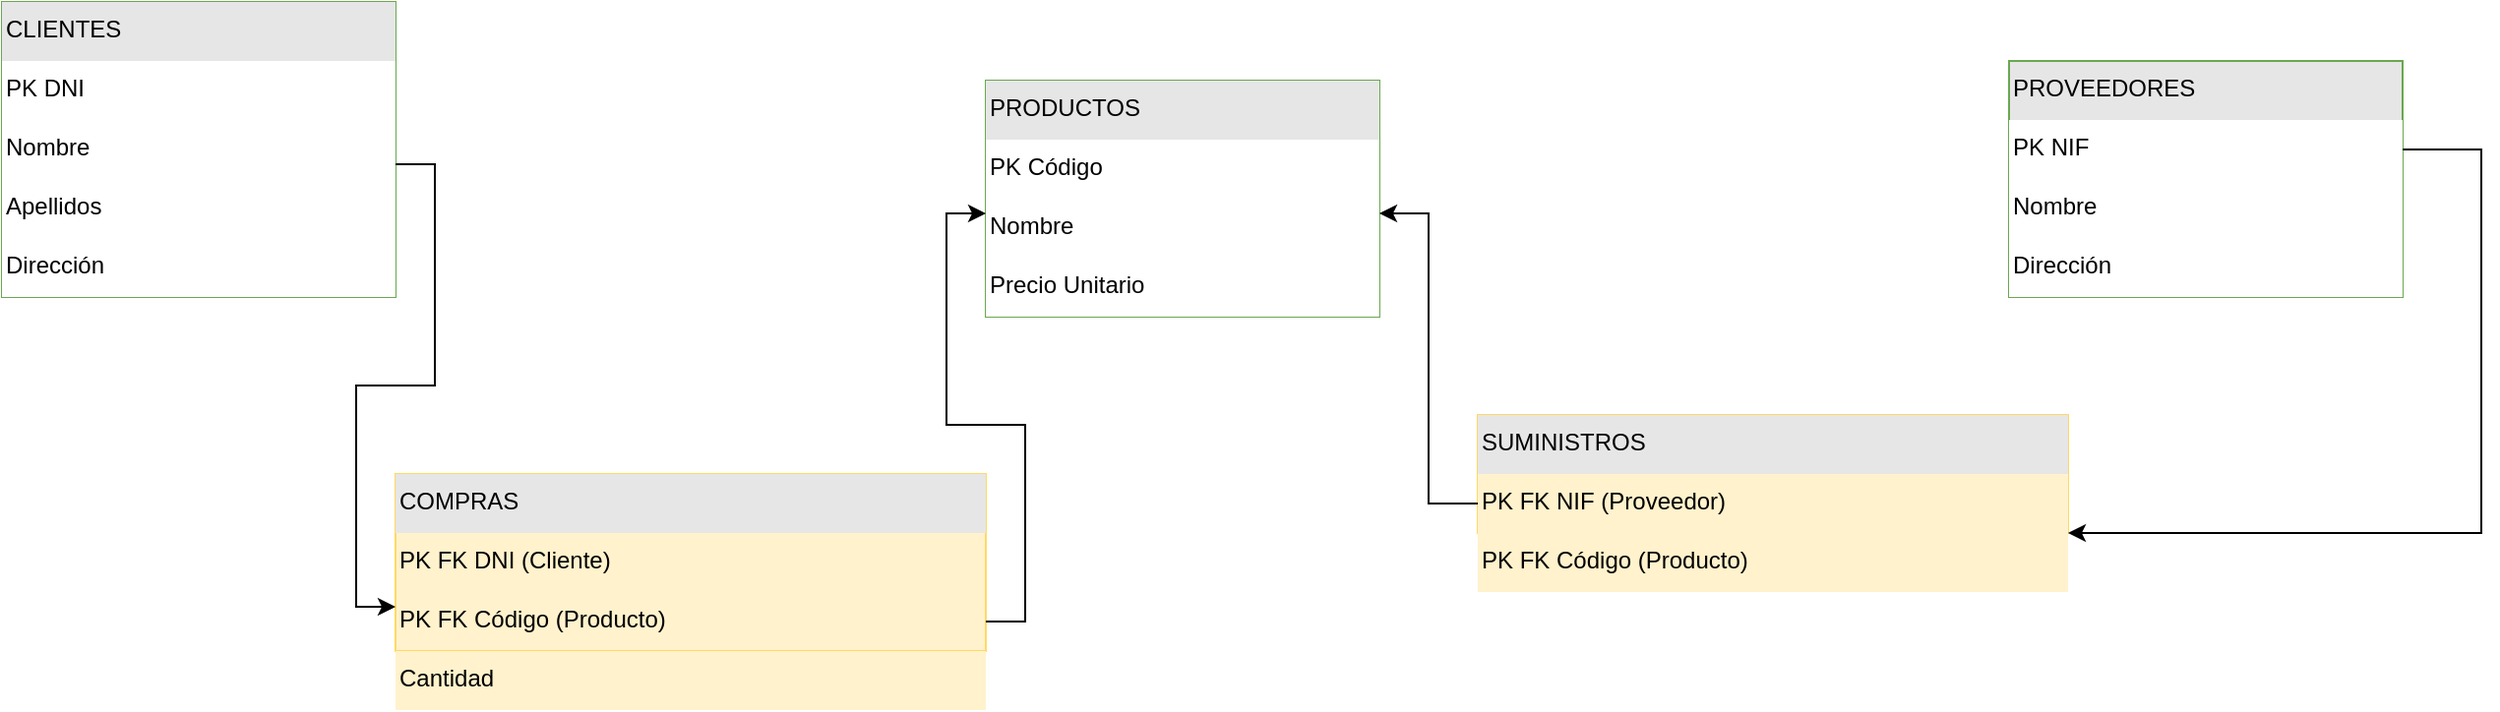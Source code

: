 <mxfile version="24.9.3">
  <diagram name="Ejercicio 1" id="0">
    <mxGraphModel dx="1970" dy="434" grid="1" gridSize="10" guides="1" tooltips="1" connect="1" arrows="1" fold="1" page="1" pageScale="1" pageWidth="850" pageHeight="1100" math="0" shadow="0">
      <root>
        <mxCell id="0" />
        <mxCell id="1" parent="0" />
        <mxCell id="2" value="" style="shape=rectangle;whiteSpace=wrap;html=1;fillColor=#D9EAD3;strokeColor=#6AA84F;" parent="1" vertex="1">
          <mxGeometry x="-570" y="200" width="200" height="150" as="geometry" />
        </mxCell>
        <mxCell id="3" value="CLIENTES" style="text;html=1;stroke=none;fillColor=#E6E6E6;" parent="2" vertex="1">
          <mxGeometry width="200" height="30" as="geometry" />
        </mxCell>
        <mxCell id="4" value="PK DNI" style="text;html=1;fillColor=#FFFFFF;" parent="2" vertex="1">
          <mxGeometry y="30" width="200" height="30" as="geometry" />
        </mxCell>
        <mxCell id="5" value="Nombre" style="text;html=1;fillColor=#FFFFFF;" parent="2" vertex="1">
          <mxGeometry y="60" width="200" height="30" as="geometry" />
        </mxCell>
        <mxCell id="6" value="Apellidos" style="text;html=1;fillColor=#FFFFFF;" parent="2" vertex="1">
          <mxGeometry y="90" width="200" height="30" as="geometry" />
        </mxCell>
        <mxCell id="7" value="Dirección" style="text;html=1;fillColor=#FFFFFF;" parent="2" vertex="1">
          <mxGeometry y="120" width="200" height="30" as="geometry" />
        </mxCell>
        <mxCell id="8" value="" style="shape=rectangle;whiteSpace=wrap;html=1;fillColor=#D9EAD3;strokeColor=#6AA84F;" parent="1" vertex="1">
          <mxGeometry x="-70" y="240" width="200" height="120" as="geometry" />
        </mxCell>
        <mxCell id="9" value="PRODUCTOS" style="text;html=1;stroke=none;fillColor=#E6E6E6;" parent="8" vertex="1">
          <mxGeometry width="200" height="30" as="geometry" />
        </mxCell>
        <mxCell id="10" value="PK Código" style="text;html=1;fillColor=#FFFFFF;" parent="8" vertex="1">
          <mxGeometry y="30" width="200" height="30" as="geometry" />
        </mxCell>
        <mxCell id="11" value="Nombre" style="text;html=1;fillColor=#FFFFFF;" parent="8" vertex="1">
          <mxGeometry y="60" width="200" height="30" as="geometry" />
        </mxCell>
        <mxCell id="12" value="Precio Unitario" style="text;html=1;fillColor=#FFFFFF;" parent="8" vertex="1">
          <mxGeometry y="90" width="200" height="30" as="geometry" />
        </mxCell>
        <mxCell id="13" value="" style="shape=rectangle;whiteSpace=wrap;html=1;fillColor=#E6E6E6;strokeColor=#6AA84F;" parent="1" vertex="1">
          <mxGeometry x="450" y="230" width="200" height="120" as="geometry" />
        </mxCell>
        <mxCell id="14" value="PROVEEDORES" style="text;html=1;stroke=none;fillColor=none;" parent="13" vertex="1">
          <mxGeometry width="200" height="30" as="geometry" />
        </mxCell>
        <mxCell id="15" value="PK NIF" style="text;html=1;fillColor=#FFFFFF;" parent="13" vertex="1">
          <mxGeometry y="30" width="200" height="30" as="geometry" />
        </mxCell>
        <mxCell id="16" value="Nombre" style="text;html=1;fillColor=#FFFFFF;" parent="13" vertex="1">
          <mxGeometry y="60" width="200" height="30" as="geometry" />
        </mxCell>
        <mxCell id="17" value="Dirección" style="text;html=1;fillColor=#FFFFFF;" parent="13" vertex="1">
          <mxGeometry y="90" width="200" height="30" as="geometry" />
        </mxCell>
        <mxCell id="18" value="" style="shape=rectangle;whiteSpace=wrap;html=1;fillColor=#FFF2CC;strokeColor=#FFD966;" parent="1" vertex="1">
          <mxGeometry x="-370" y="440" width="300" height="90" as="geometry" />
        </mxCell>
        <mxCell id="19" value="COMPRAS" style="text;html=1;stroke=none;fillColor=#E6E6E6;" parent="18" vertex="1">
          <mxGeometry width="300" height="30" as="geometry" />
        </mxCell>
        <mxCell id="20" value="PK FK DNI (Cliente)" style="text;html=1;" parent="18" vertex="1">
          <mxGeometry y="30" width="300" height="30" as="geometry" />
        </mxCell>
        <mxCell id="21" value="PK FK Código (Producto)" style="text;html=1;" parent="18" vertex="1">
          <mxGeometry y="60" width="300" height="30" as="geometry" />
        </mxCell>
        <mxCell id="22" value="Cantidad" style="text;html=1;fillColor=#FFF2CC;" parent="18" vertex="1">
          <mxGeometry y="90" width="300" height="30" as="geometry" />
        </mxCell>
        <mxCell id="23" value="" style="shape=rectangle;whiteSpace=wrap;html=1;fillColor=#FFF2CC;strokeColor=#FFD966;" parent="1" vertex="1">
          <mxGeometry x="180" y="410" width="300" height="60" as="geometry" />
        </mxCell>
        <mxCell id="24" value="SUMINISTROS" style="text;html=1;stroke=none;fillColor=#E6E6E6;" parent="23" vertex="1">
          <mxGeometry width="300" height="30" as="geometry" />
        </mxCell>
        <mxCell id="25" value="PK FK NIF (Proveedor)" style="text;html=1;fillColor=#FFF2CC;" parent="23" vertex="1">
          <mxGeometry y="30" width="300" height="30" as="geometry" />
        </mxCell>
        <mxCell id="26" value="PK FK Código (Producto)" style="text;html=1;fillColor=#FFF2CC;" parent="23" vertex="1">
          <mxGeometry y="60" width="300" height="30" as="geometry" />
        </mxCell>
        <mxCell id="loBHXx6_8dWdRm0EeKkD-26" style="edgeStyle=orthogonalEdgeStyle;rounded=0;orthogonalLoop=1;jettySize=auto;html=1;entryX=1;entryY=0;entryDx=0;entryDy=0;" parent="1" source="15" target="26" edge="1">
          <mxGeometry relative="1" as="geometry">
            <Array as="points">
              <mxPoint x="690" y="275" />
              <mxPoint x="690" y="470" />
            </Array>
          </mxGeometry>
        </mxCell>
        <mxCell id="loBHXx6_8dWdRm0EeKkD-28" style="edgeStyle=orthogonalEdgeStyle;rounded=0;orthogonalLoop=1;jettySize=auto;html=1;entryX=1;entryY=0.25;entryDx=0;entryDy=0;" parent="1" source="25" target="11" edge="1">
          <mxGeometry relative="1" as="geometry" />
        </mxCell>
        <mxCell id="-OjMf5AEJ30kbhFUFClv-26" style="edgeStyle=orthogonalEdgeStyle;rounded=0;orthogonalLoop=1;jettySize=auto;html=1;entryX=0;entryY=0.25;entryDx=0;entryDy=0;exitX=1;exitY=0.75;exitDx=0;exitDy=0;" edge="1" parent="1" source="5" target="21">
          <mxGeometry relative="1" as="geometry" />
        </mxCell>
        <mxCell id="-OjMf5AEJ30kbhFUFClv-27" style="edgeStyle=orthogonalEdgeStyle;rounded=0;orthogonalLoop=1;jettySize=auto;html=1;entryX=0;entryY=0.25;entryDx=0;entryDy=0;exitX=1;exitY=0.5;exitDx=0;exitDy=0;" edge="1" parent="1" source="21" target="11">
          <mxGeometry relative="1" as="geometry" />
        </mxCell>
      </root>
    </mxGraphModel>
  </diagram>
</mxfile>
